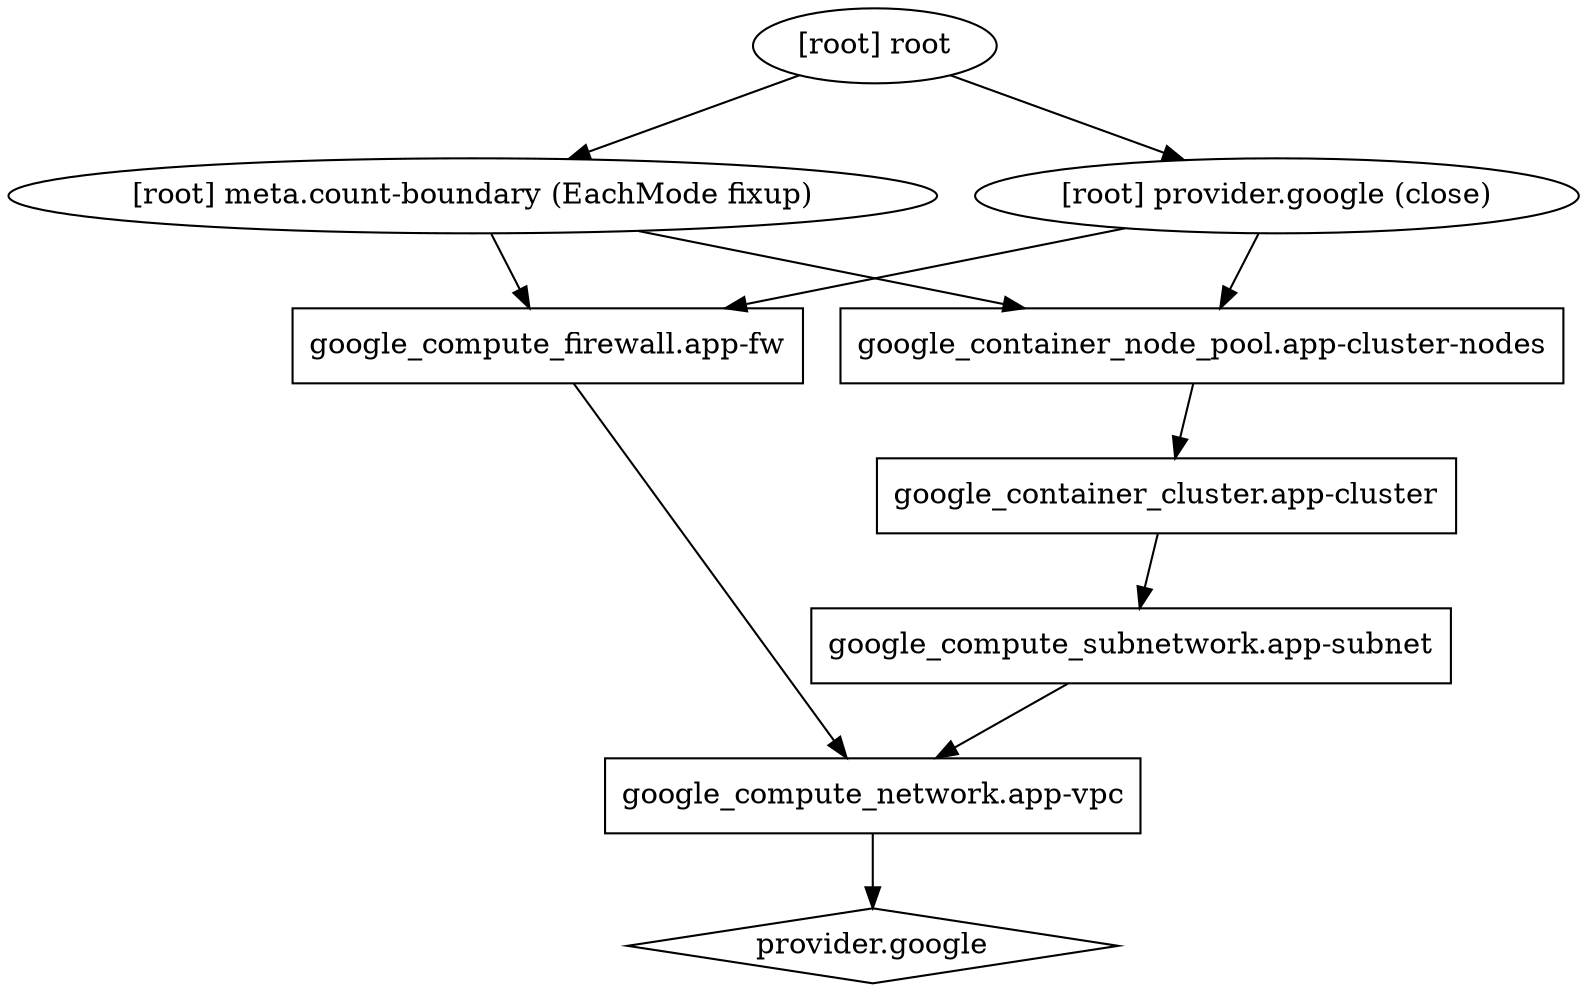 digraph {
	compound = "true"
	newrank = "true"
	subgraph "root" {
		"[root] google_compute_firewall.app-fw" [label = "google_compute_firewall.app-fw", shape = "box"]
		"[root] google_compute_network.app-vpc" [label = "google_compute_network.app-vpc", shape = "box"]
		"[root] google_compute_subnetwork.app-subnet" [label = "google_compute_subnetwork.app-subnet", shape = "box"]
		"[root] google_container_cluster.app-cluster" [label = "google_container_cluster.app-cluster", shape = "box"]
		"[root] google_container_node_pool.app-cluster-nodes" [label = "google_container_node_pool.app-cluster-nodes", shape = "box"]
		"[root] provider.google" [label = "provider.google", shape = "diamond"]
		"[root] google_compute_firewall.app-fw" -> "[root] google_compute_network.app-vpc"
		"[root] google_compute_network.app-vpc" -> "[root] provider.google"
		"[root] google_compute_subnetwork.app-subnet" -> "[root] google_compute_network.app-vpc"
		"[root] google_container_cluster.app-cluster" -> "[root] google_compute_subnetwork.app-subnet"
		"[root] google_container_node_pool.app-cluster-nodes" -> "[root] google_container_cluster.app-cluster"
		"[root] meta.count-boundary (EachMode fixup)" -> "[root] google_compute_firewall.app-fw"
		"[root] meta.count-boundary (EachMode fixup)" -> "[root] google_container_node_pool.app-cluster-nodes"
		"[root] provider.google (close)" -> "[root] google_compute_firewall.app-fw"
		"[root] provider.google (close)" -> "[root] google_container_node_pool.app-cluster-nodes"
		"[root] root" -> "[root] meta.count-boundary (EachMode fixup)"
		"[root] root" -> "[root] provider.google (close)"
	}
}

